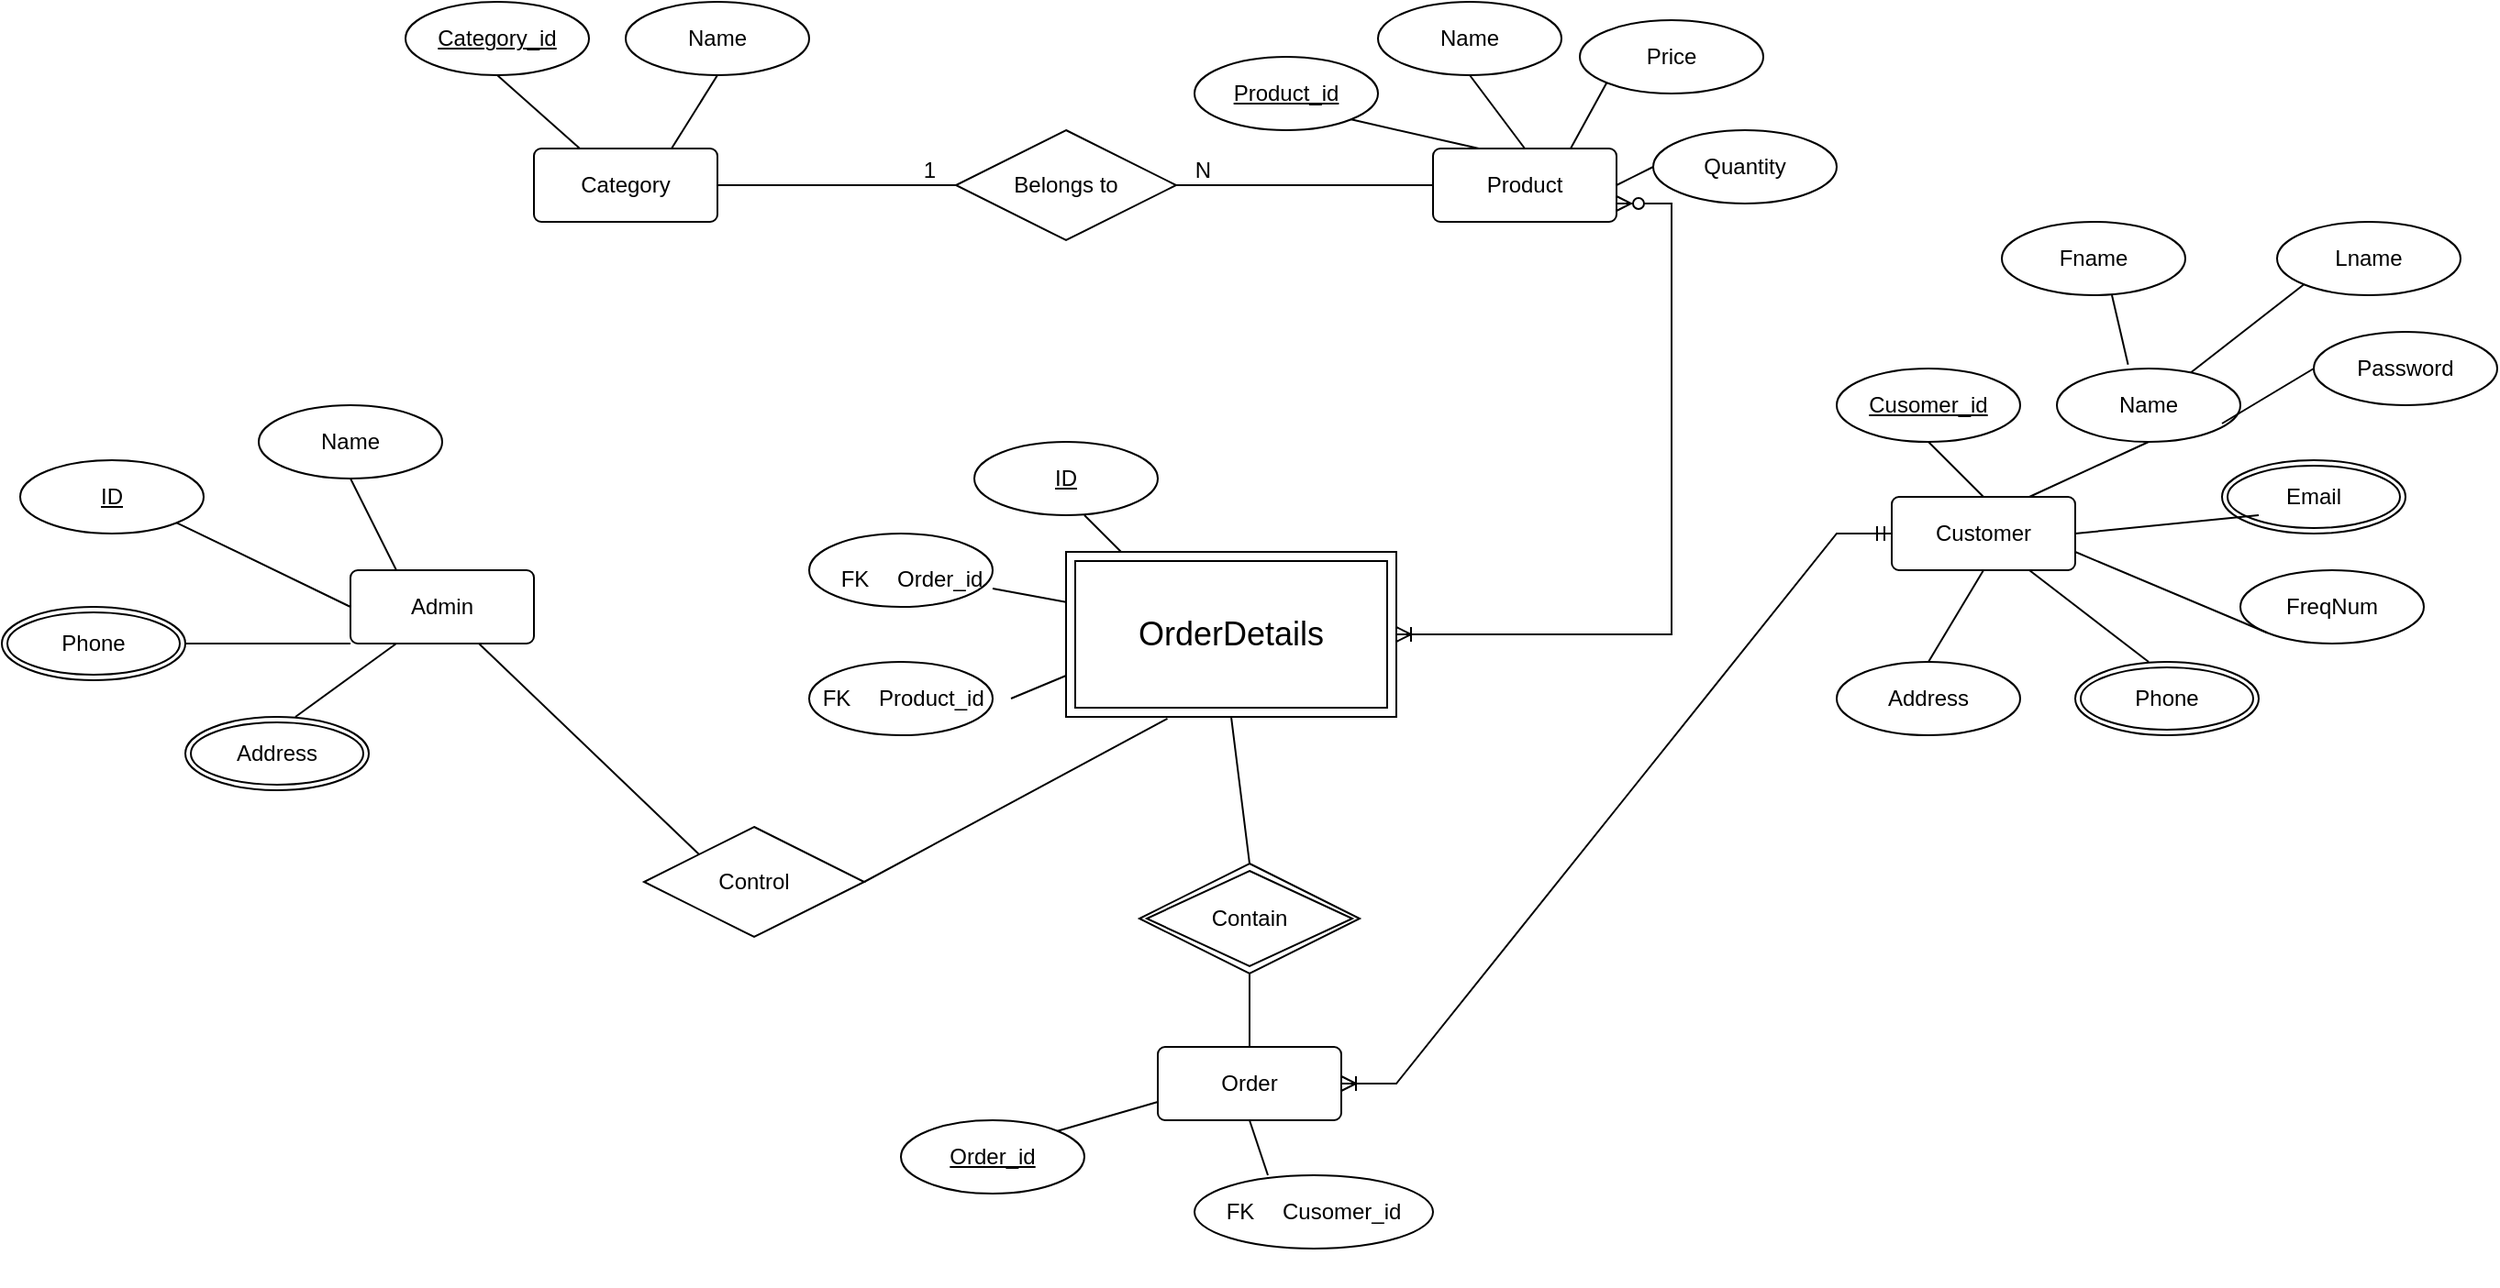 <mxfile version="26.2.2">
  <diagram id="R2lEEEUBdFMjLlhIrx00" name="Page-1">
    <mxGraphModel dx="2748" dy="1098" grid="1" gridSize="10" guides="1" tooltips="1" connect="1" arrows="1" fold="1" page="0" pageScale="1" pageWidth="1169" pageHeight="827" math="0" shadow="0" extFonts="Permanent Marker^https://fonts.googleapis.com/css?family=Permanent+Marker">
      <root>
        <mxCell id="0" />
        <mxCell id="1" parent="0" />
        <mxCell id="Rzq_DDP6c-UKo2eca1ub-1" value="Product" style="rounded=1;arcSize=10;whiteSpace=wrap;html=1;align=center;" parent="1" vertex="1">
          <mxGeometry x="-80" y="200" width="100" height="40" as="geometry" />
        </mxCell>
        <mxCell id="Rzq_DDP6c-UKo2eca1ub-2" value="Customer" style="rounded=1;arcSize=10;whiteSpace=wrap;html=1;align=center;" parent="1" vertex="1">
          <mxGeometry x="170" y="390" width="100" height="40" as="geometry" />
        </mxCell>
        <mxCell id="JLitpc6Swg50_wZY0hE7-1" value="Category" style="rounded=1;arcSize=10;whiteSpace=wrap;html=1;align=center;" parent="1" vertex="1">
          <mxGeometry x="-570" y="200" width="100" height="40" as="geometry" />
        </mxCell>
        <mxCell id="JLitpc6Swg50_wZY0hE7-4" value="Order" style="rounded=1;arcSize=10;whiteSpace=wrap;html=1;align=center;" parent="1" vertex="1">
          <mxGeometry x="-230" y="690" width="100" height="40" as="geometry" />
        </mxCell>
        <mxCell id="JLitpc6Swg50_wZY0hE7-7" value="&lt;font style=&quot;font-size: 18px;&quot;&gt;OrderDetails&lt;/font&gt;" style="shape=ext;margin=3;double=1;whiteSpace=wrap;html=1;align=center;" parent="1" vertex="1">
          <mxGeometry x="-280" y="420" width="180" height="90" as="geometry" />
        </mxCell>
        <mxCell id="zZzf0Nz7zw1-_njM-lTV-2" value="Name" style="ellipse;whiteSpace=wrap;html=1;align=center;" parent="1" vertex="1">
          <mxGeometry x="260" y="320" width="100" height="40" as="geometry" />
        </mxCell>
        <mxCell id="zZzf0Nz7zw1-_njM-lTV-6" value="Cusomer_id" style="ellipse;whiteSpace=wrap;html=1;align=center;fontStyle=4;" parent="1" vertex="1">
          <mxGeometry x="140" y="320" width="100" height="40" as="geometry" />
        </mxCell>
        <mxCell id="zZzf0Nz7zw1-_njM-lTV-9" value="" style="endArrow=none;html=1;rounded=0;exitX=0.5;exitY=1;exitDx=0;exitDy=0;entryX=0.5;entryY=0;entryDx=0;entryDy=0;" parent="1" source="zZzf0Nz7zw1-_njM-lTV-6" target="Rzq_DDP6c-UKo2eca1ub-2" edge="1">
          <mxGeometry relative="1" as="geometry">
            <mxPoint x="60" y="410" as="sourcePoint" />
            <mxPoint x="220" y="410" as="targetPoint" />
          </mxGeometry>
        </mxCell>
        <mxCell id="zZzf0Nz7zw1-_njM-lTV-10" value="" style="endArrow=none;html=1;rounded=0;exitX=0.5;exitY=1;exitDx=0;exitDy=0;entryX=0.75;entryY=0;entryDx=0;entryDy=0;" parent="1" source="zZzf0Nz7zw1-_njM-lTV-2" target="Rzq_DDP6c-UKo2eca1ub-2" edge="1">
          <mxGeometry relative="1" as="geometry">
            <mxPoint x="90" y="380" as="sourcePoint" />
            <mxPoint x="270" y="470" as="targetPoint" />
          </mxGeometry>
        </mxCell>
        <mxCell id="zZzf0Nz7zw1-_njM-lTV-12" value="" style="endArrow=none;html=1;rounded=0;exitX=0.5;exitY=0;exitDx=0;exitDy=0;entryX=0.75;entryY=1;entryDx=0;entryDy=0;" parent="1" target="Rzq_DDP6c-UKo2eca1ub-2" edge="1">
          <mxGeometry relative="1" as="geometry">
            <mxPoint x="310" y="480" as="sourcePoint" />
            <mxPoint x="240" y="450" as="targetPoint" />
          </mxGeometry>
        </mxCell>
        <mxCell id="zZzf0Nz7zw1-_njM-lTV-13" value="" style="endArrow=none;html=1;rounded=0;exitX=0.5;exitY=0;exitDx=0;exitDy=0;entryX=0.5;entryY=1;entryDx=0;entryDy=0;" parent="1" target="Rzq_DDP6c-UKo2eca1ub-2" edge="1">
          <mxGeometry relative="1" as="geometry">
            <mxPoint x="190" y="480" as="sourcePoint" />
            <mxPoint x="250" y="460" as="targetPoint" />
          </mxGeometry>
        </mxCell>
        <mxCell id="zZzf0Nz7zw1-_njM-lTV-15" value="" style="endArrow=none;html=1;rounded=0;exitX=1;exitY=1;exitDx=0;exitDy=0;entryX=0.25;entryY=0;entryDx=0;entryDy=0;" parent="1" source="zZzf0Nz7zw1-_njM-lTV-16" target="Rzq_DDP6c-UKo2eca1ub-1" edge="1">
          <mxGeometry relative="1" as="geometry">
            <mxPoint x="-220" y="210" as="sourcePoint" />
            <mxPoint x="-20" y="200" as="targetPoint" />
          </mxGeometry>
        </mxCell>
        <mxCell id="zZzf0Nz7zw1-_njM-lTV-16" value="Product_id" style="ellipse;whiteSpace=wrap;html=1;align=center;fontStyle=4;" parent="1" vertex="1">
          <mxGeometry x="-210" y="150" width="100" height="40" as="geometry" />
        </mxCell>
        <mxCell id="zZzf0Nz7zw1-_njM-lTV-17" value="Name" style="ellipse;whiteSpace=wrap;html=1;align=center;" parent="1" vertex="1">
          <mxGeometry x="-110" y="120" width="100" height="40" as="geometry" />
        </mxCell>
        <mxCell id="zZzf0Nz7zw1-_njM-lTV-18" value="Price" style="ellipse;whiteSpace=wrap;html=1;align=center;" parent="1" vertex="1">
          <mxGeometry y="130" width="100" height="40" as="geometry" />
        </mxCell>
        <mxCell id="zZzf0Nz7zw1-_njM-lTV-19" value="Quantity" style="ellipse;whiteSpace=wrap;html=1;align=center;" parent="1" vertex="1">
          <mxGeometry x="40" y="190" width="100" height="40" as="geometry" />
        </mxCell>
        <mxCell id="zZzf0Nz7zw1-_njM-lTV-20" value="" style="endArrow=none;html=1;rounded=0;exitX=0.5;exitY=1;exitDx=0;exitDy=0;entryX=0.5;entryY=0;entryDx=0;entryDy=0;" parent="1" source="zZzf0Nz7zw1-_njM-lTV-17" target="Rzq_DDP6c-UKo2eca1ub-1" edge="1">
          <mxGeometry relative="1" as="geometry">
            <mxPoint x="-80" y="170" as="sourcePoint" />
            <mxPoint x="-10" y="210" as="targetPoint" />
          </mxGeometry>
        </mxCell>
        <mxCell id="zZzf0Nz7zw1-_njM-lTV-21" value="" style="endArrow=none;html=1;rounded=0;exitX=0;exitY=1;exitDx=0;exitDy=0;entryX=0.75;entryY=0;entryDx=0;entryDy=0;" parent="1" source="zZzf0Nz7zw1-_njM-lTV-18" target="Rzq_DDP6c-UKo2eca1ub-1" edge="1">
          <mxGeometry relative="1" as="geometry">
            <mxPoint x="60" y="170" as="sourcePoint" />
            <mxPoint x="5" y="210" as="targetPoint" />
          </mxGeometry>
        </mxCell>
        <mxCell id="zZzf0Nz7zw1-_njM-lTV-22" value="" style="endArrow=none;html=1;rounded=0;exitX=0;exitY=0.5;exitDx=0;exitDy=0;entryX=1;entryY=0.5;entryDx=0;entryDy=0;" parent="1" source="zZzf0Nz7zw1-_njM-lTV-19" target="Rzq_DDP6c-UKo2eca1ub-1" edge="1">
          <mxGeometry relative="1" as="geometry">
            <mxPoint x="70" y="230" as="sourcePoint" />
            <mxPoint x="30" y="230" as="targetPoint" />
          </mxGeometry>
        </mxCell>
        <mxCell id="zZzf0Nz7zw1-_njM-lTV-23" value="Category_id" style="ellipse;whiteSpace=wrap;html=1;align=center;fontStyle=4;" parent="1" vertex="1">
          <mxGeometry x="-640" y="120" width="100" height="40" as="geometry" />
        </mxCell>
        <mxCell id="zZzf0Nz7zw1-_njM-lTV-24" value="" style="endArrow=none;html=1;rounded=0;exitX=0.5;exitY=1;exitDx=0;exitDy=0;entryX=0.25;entryY=0;entryDx=0;entryDy=0;" parent="1" source="zZzf0Nz7zw1-_njM-lTV-23" target="JLitpc6Swg50_wZY0hE7-1" edge="1">
          <mxGeometry relative="1" as="geometry">
            <mxPoint x="-730" y="210" as="sourcePoint" />
            <mxPoint x="-530" y="200" as="targetPoint" />
          </mxGeometry>
        </mxCell>
        <mxCell id="zZzf0Nz7zw1-_njM-lTV-25" value="Name" style="ellipse;whiteSpace=wrap;html=1;align=center;" parent="1" vertex="1">
          <mxGeometry x="-520" y="120" width="100" height="40" as="geometry" />
        </mxCell>
        <mxCell id="zZzf0Nz7zw1-_njM-lTV-26" value="" style="endArrow=none;html=1;rounded=0;exitX=0.5;exitY=1;exitDx=0;exitDy=0;entryX=0.75;entryY=0;entryDx=0;entryDy=0;" parent="1" source="zZzf0Nz7zw1-_njM-lTV-25" target="JLitpc6Swg50_wZY0hE7-1" edge="1">
          <mxGeometry relative="1" as="geometry">
            <mxPoint x="-590" y="170" as="sourcePoint" />
            <mxPoint x="-515" y="200" as="targetPoint" />
          </mxGeometry>
        </mxCell>
        <mxCell id="zZzf0Nz7zw1-_njM-lTV-27" value="Belongs to" style="shape=rhombus;perimeter=rhombusPerimeter;whiteSpace=wrap;html=1;align=center;" parent="1" vertex="1">
          <mxGeometry x="-340" y="190" width="120" height="60" as="geometry" />
        </mxCell>
        <mxCell id="zZzf0Nz7zw1-_njM-lTV-28" value="" style="endArrow=none;html=1;rounded=0;entryX=0;entryY=0.5;entryDx=0;entryDy=0;exitX=1;exitY=0.5;exitDx=0;exitDy=0;" parent="1" source="zZzf0Nz7zw1-_njM-lTV-27" target="Rzq_DDP6c-UKo2eca1ub-1" edge="1">
          <mxGeometry relative="1" as="geometry">
            <mxPoint x="-350" y="210" as="sourcePoint" />
            <mxPoint x="-190" y="210" as="targetPoint" />
          </mxGeometry>
        </mxCell>
        <mxCell id="zZzf0Nz7zw1-_njM-lTV-29" value="N" style="resizable=0;html=1;whiteSpace=wrap;align=right;verticalAlign=bottom;" parent="zZzf0Nz7zw1-_njM-lTV-28" connectable="0" vertex="1">
          <mxGeometry x="1" relative="1" as="geometry">
            <mxPoint x="-120" as="offset" />
          </mxGeometry>
        </mxCell>
        <mxCell id="zZzf0Nz7zw1-_njM-lTV-30" value="" style="endArrow=none;html=1;rounded=0;exitX=1;exitY=0.5;exitDx=0;exitDy=0;entryX=0;entryY=0.5;entryDx=0;entryDy=0;" parent="1" source="JLitpc6Swg50_wZY0hE7-1" target="zZzf0Nz7zw1-_njM-lTV-27" edge="1">
          <mxGeometry relative="1" as="geometry">
            <mxPoint x="-350" y="210" as="sourcePoint" />
            <mxPoint x="-190" y="210" as="targetPoint" />
          </mxGeometry>
        </mxCell>
        <mxCell id="zZzf0Nz7zw1-_njM-lTV-31" value="1" style="resizable=0;html=1;whiteSpace=wrap;align=right;verticalAlign=bottom;" parent="zZzf0Nz7zw1-_njM-lTV-30" connectable="0" vertex="1">
          <mxGeometry x="1" relative="1" as="geometry">
            <mxPoint x="-10" as="offset" />
          </mxGeometry>
        </mxCell>
        <mxCell id="iqEW3S5Abbc1LRhvo96I-2" value="Admin" style="rounded=1;arcSize=10;whiteSpace=wrap;html=1;align=center;" vertex="1" parent="1">
          <mxGeometry x="-670" y="430" width="100" height="40" as="geometry" />
        </mxCell>
        <mxCell id="iqEW3S5Abbc1LRhvo96I-3" value="Name" style="ellipse;whiteSpace=wrap;html=1;align=center;" vertex="1" parent="1">
          <mxGeometry x="-720" y="340" width="100" height="40" as="geometry" />
        </mxCell>
        <mxCell id="iqEW3S5Abbc1LRhvo96I-6" value="FreqNum" style="ellipse;whiteSpace=wrap;html=1;align=center;" vertex="1" parent="1">
          <mxGeometry x="360" y="430" width="100" height="40" as="geometry" />
        </mxCell>
        <mxCell id="iqEW3S5Abbc1LRhvo96I-9" value="ID" style="ellipse;whiteSpace=wrap;html=1;align=center;fontStyle=4;" vertex="1" parent="1">
          <mxGeometry x="-850" y="370" width="100" height="40" as="geometry" />
        </mxCell>
        <mxCell id="iqEW3S5Abbc1LRhvo96I-10" value="Fname" style="ellipse;whiteSpace=wrap;html=1;align=center;" vertex="1" parent="1">
          <mxGeometry x="230" y="240" width="100" height="40" as="geometry" />
        </mxCell>
        <mxCell id="iqEW3S5Abbc1LRhvo96I-11" value="Lname" style="ellipse;whiteSpace=wrap;html=1;align=center;" vertex="1" parent="1">
          <mxGeometry x="380" y="240" width="100" height="40" as="geometry" />
        </mxCell>
        <mxCell id="iqEW3S5Abbc1LRhvo96I-12" value="" style="endArrow=none;html=1;rounded=0;entryX=0.388;entryY=-0.052;entryDx=0;entryDy=0;entryPerimeter=0;" edge="1" parent="1" target="zZzf0Nz7zw1-_njM-lTV-2">
          <mxGeometry relative="1" as="geometry">
            <mxPoint x="290" y="280" as="sourcePoint" />
            <mxPoint x="450" y="280" as="targetPoint" />
          </mxGeometry>
        </mxCell>
        <mxCell id="iqEW3S5Abbc1LRhvo96I-13" value="" style="endArrow=none;html=1;rounded=0;entryX=0;entryY=1;entryDx=0;entryDy=0;" edge="1" parent="1" source="zZzf0Nz7zw1-_njM-lTV-2" target="iqEW3S5Abbc1LRhvo96I-11">
          <mxGeometry relative="1" as="geometry">
            <mxPoint x="360" y="340" as="sourcePoint" />
            <mxPoint x="520" y="340" as="targetPoint" />
          </mxGeometry>
        </mxCell>
        <mxCell id="iqEW3S5Abbc1LRhvo96I-14" value="" style="endArrow=none;html=1;rounded=0;entryX=0;entryY=0.5;entryDx=0;entryDy=0;exitX=1;exitY=1;exitDx=0;exitDy=0;" edge="1" parent="1" source="iqEW3S5Abbc1LRhvo96I-9" target="iqEW3S5Abbc1LRhvo96I-2">
          <mxGeometry relative="1" as="geometry">
            <mxPoint x="-750" y="440" as="sourcePoint" />
            <mxPoint x="-590" y="440" as="targetPoint" />
          </mxGeometry>
        </mxCell>
        <mxCell id="iqEW3S5Abbc1LRhvo96I-15" value="" style="endArrow=none;html=1;rounded=0;exitX=0.5;exitY=1;exitDx=0;exitDy=0;entryX=0.25;entryY=0;entryDx=0;entryDy=0;" edge="1" parent="1" source="iqEW3S5Abbc1LRhvo96I-3" target="iqEW3S5Abbc1LRhvo96I-2">
          <mxGeometry relative="1" as="geometry">
            <mxPoint x="-700" y="370" as="sourcePoint" />
            <mxPoint x="-650" y="420" as="targetPoint" />
          </mxGeometry>
        </mxCell>
        <mxCell id="iqEW3S5Abbc1LRhvo96I-19" value="" style="ellipse;whiteSpace=wrap;html=1;align=center;fontStyle=4;" vertex="1" parent="1">
          <mxGeometry x="-210" y="760" width="130" height="40" as="geometry" />
        </mxCell>
        <mxCell id="iqEW3S5Abbc1LRhvo96I-20" value="Contain" style="shape=rhombus;double=1;perimeter=rhombusPerimeter;whiteSpace=wrap;html=1;align=center;" vertex="1" parent="1">
          <mxGeometry x="-240" y="590" width="120" height="60" as="geometry" />
        </mxCell>
        <mxCell id="iqEW3S5Abbc1LRhvo96I-25" value="" style="endArrow=none;html=1;rounded=0;entryX=0.5;entryY=1;entryDx=0;entryDy=0;exitX=0.5;exitY=0;exitDx=0;exitDy=0;" edge="1" parent="1" source="iqEW3S5Abbc1LRhvo96I-20" target="JLitpc6Swg50_wZY0hE7-7">
          <mxGeometry relative="1" as="geometry">
            <mxPoint x="-130" y="600" as="sourcePoint" />
            <mxPoint x="-60" y="630" as="targetPoint" />
          </mxGeometry>
        </mxCell>
        <mxCell id="iqEW3S5Abbc1LRhvo96I-26" value="Phone" style="ellipse;shape=doubleEllipse;margin=3;whiteSpace=wrap;html=1;align=center;" vertex="1" parent="1">
          <mxGeometry x="270" y="480" width="100" height="40" as="geometry" />
        </mxCell>
        <mxCell id="iqEW3S5Abbc1LRhvo96I-29" value="" style="endArrow=none;html=1;rounded=0;entryX=0;entryY=1;entryDx=0;entryDy=0;exitX=1;exitY=0.75;exitDx=0;exitDy=0;" edge="1" parent="1" source="Rzq_DDP6c-UKo2eca1ub-2" target="iqEW3S5Abbc1LRhvo96I-6">
          <mxGeometry relative="1" as="geometry">
            <mxPoint x="310" y="430" as="sourcePoint" />
            <mxPoint x="370" y="460" as="targetPoint" />
          </mxGeometry>
        </mxCell>
        <mxCell id="iqEW3S5Abbc1LRhvo96I-31" value="Control" style="shape=rhombus;perimeter=rhombusPerimeter;whiteSpace=wrap;html=1;align=center;" vertex="1" parent="1">
          <mxGeometry x="-510" y="570" width="120" height="60" as="geometry" />
        </mxCell>
        <mxCell id="iqEW3S5Abbc1LRhvo96I-32" value="Email" style="ellipse;shape=doubleEllipse;margin=3;whiteSpace=wrap;html=1;align=center;" vertex="1" parent="1">
          <mxGeometry x="350" y="370" width="100" height="40" as="geometry" />
        </mxCell>
        <mxCell id="iqEW3S5Abbc1LRhvo96I-33" value="Address" style="ellipse;whiteSpace=wrap;html=1;align=center;" vertex="1" parent="1">
          <mxGeometry x="140" y="480" width="100" height="40" as="geometry" />
        </mxCell>
        <mxCell id="iqEW3S5Abbc1LRhvo96I-34" value="" style="endArrow=none;html=1;rounded=0;exitX=1;exitY=0.5;exitDx=0;exitDy=0;" edge="1" parent="1" source="Rzq_DDP6c-UKo2eca1ub-2">
          <mxGeometry relative="1" as="geometry">
            <mxPoint x="270" y="400" as="sourcePoint" />
            <mxPoint x="370" y="400" as="targetPoint" />
          </mxGeometry>
        </mxCell>
        <mxCell id="iqEW3S5Abbc1LRhvo96I-35" value="Password" style="ellipse;whiteSpace=wrap;html=1;align=center;" vertex="1" parent="1">
          <mxGeometry x="400" y="300" width="100" height="40" as="geometry" />
        </mxCell>
        <mxCell id="iqEW3S5Abbc1LRhvo96I-36" value="" style="endArrow=none;html=1;rounded=0;entryX=0;entryY=0.5;entryDx=0;entryDy=0;" edge="1" parent="1" target="iqEW3S5Abbc1LRhvo96I-35">
          <mxGeometry relative="1" as="geometry">
            <mxPoint x="350" y="350" as="sourcePoint" />
            <mxPoint x="510" y="350" as="targetPoint" />
          </mxGeometry>
        </mxCell>
        <mxCell id="iqEW3S5Abbc1LRhvo96I-37" value="Order_id" style="ellipse;whiteSpace=wrap;html=1;align=center;fontStyle=4;" vertex="1" parent="1">
          <mxGeometry x="-370" y="730" width="100" height="40" as="geometry" />
        </mxCell>
        <mxCell id="iqEW3S5Abbc1LRhvo96I-39" value="" style="endArrow=none;html=1;rounded=0;exitX=0.5;exitY=1;exitDx=0;exitDy=0;entryX=0.5;entryY=0;entryDx=0;entryDy=0;" edge="1" parent="1" source="iqEW3S5Abbc1LRhvo96I-20" target="JLitpc6Swg50_wZY0hE7-4">
          <mxGeometry relative="1" as="geometry">
            <mxPoint x="-290" y="560" as="sourcePoint" />
            <mxPoint x="-200" y="680" as="targetPoint" />
          </mxGeometry>
        </mxCell>
        <mxCell id="iqEW3S5Abbc1LRhvo96I-40" value="" style="shape=table;startSize=0;container=1;collapsible=1;childLayout=tableLayout;fixedRows=1;rowLines=0;fontStyle=0;align=center;resizeLast=1;strokeColor=none;fillColor=none;collapsible=0;" vertex="1" parent="1">
          <mxGeometry x="-200" y="740" width="110" height="80" as="geometry" />
        </mxCell>
        <mxCell id="iqEW3S5Abbc1LRhvo96I-41" value="" style="shape=tableRow;horizontal=0;startSize=0;swimlaneHead=0;swimlaneBody=0;fillColor=none;collapsible=0;dropTarget=0;points=[[0,0.5],[1,0.5]];portConstraint=eastwest;top=0;left=0;right=0;bottom=0;" vertex="1" parent="iqEW3S5Abbc1LRhvo96I-40">
          <mxGeometry width="110" height="80" as="geometry" />
        </mxCell>
        <mxCell id="iqEW3S5Abbc1LRhvo96I-42" value="FK" style="shape=partialRectangle;connectable=0;fillColor=none;top=0;left=0;bottom=0;right=0;fontStyle=0;overflow=hidden;whiteSpace=wrap;html=1;" vertex="1" parent="iqEW3S5Abbc1LRhvo96I-41">
          <mxGeometry width="30" height="80" as="geometry">
            <mxRectangle width="30" height="80" as="alternateBounds" />
          </mxGeometry>
        </mxCell>
        <mxCell id="iqEW3S5Abbc1LRhvo96I-43" value="Cusomer_id" style="shape=partialRectangle;connectable=0;fillColor=none;top=0;left=0;bottom=0;right=0;align=left;spacingLeft=6;fontStyle=0;overflow=hidden;whiteSpace=wrap;html=1;" vertex="1" parent="iqEW3S5Abbc1LRhvo96I-41">
          <mxGeometry x="30" width="80" height="80" as="geometry">
            <mxRectangle width="80" height="80" as="alternateBounds" />
          </mxGeometry>
        </mxCell>
        <mxCell id="iqEW3S5Abbc1LRhvo96I-45" value="" style="endArrow=none;html=1;rounded=0;exitX=0;exitY=0.75;exitDx=0;exitDy=0;entryX=1;entryY=0;entryDx=0;entryDy=0;" edge="1" parent="1" source="JLitpc6Swg50_wZY0hE7-4" target="iqEW3S5Abbc1LRhvo96I-37">
          <mxGeometry relative="1" as="geometry">
            <mxPoint x="-310" y="810" as="sourcePoint" />
            <mxPoint x="-230" y="770" as="targetPoint" />
          </mxGeometry>
        </mxCell>
        <mxCell id="iqEW3S5Abbc1LRhvo96I-46" value="" style="ellipse;whiteSpace=wrap;html=1;align=center;" vertex="1" parent="1">
          <mxGeometry x="-420" y="410" width="100" height="40" as="geometry" />
        </mxCell>
        <mxCell id="iqEW3S5Abbc1LRhvo96I-51" value="ID" style="ellipse;whiteSpace=wrap;html=1;align=center;fontStyle=4;" vertex="1" parent="1">
          <mxGeometry x="-330" y="360" width="100" height="40" as="geometry" />
        </mxCell>
        <mxCell id="iqEW3S5Abbc1LRhvo96I-63" value="&lt;span style=&quot;color: rgba(0, 0, 0, 0); font-family: monospace; font-size: 0px; text-align: start; text-wrap-mode: nowrap;&quot;&gt;%3CmxGraphModel%3E%3Croot%3E%3CmxCell%20id%3D%220%22%2F%3E%3CmxCell%20id%3D%221%22%20parent%3D%220%22%2F%3E%3CmxCell%20id%3D%222%22%20value%3D%22%22%20style%3D%22shape%3Dtable%3BstartSize%3D0%3Bcontainer%3D1%3Bcollapsible%3D1%3BchildLayout%3DtableLayout%3BfixedRows%3D1%3BrowLines%3D0%3BfontStyle%3D0%3Balign%3Dcenter%3BresizeLast%3D1%3BstrokeColor%3Dnone%3BfillColor%3Dnone%3Bcollapsible%3D0%3B%22%20vertex%3D%221%22%20parent%3D%221%22%3E%3CmxGeometry%20x%3D%22-370%22%20y%3D%22815%22%20width%3D%22180%22%20height%3D%2230%22%20as%3D%22geometry%22%2F%3E%3C%2FmxCell%3E%3CmxCell%20id%3D%223%22%20value%3D%22%22%20style%3D%22shape%3DtableRow%3Bhorizontal%3D0%3BstartSize%3D0%3BswimlaneHead%3D0%3BswimlaneBody%3D0%3BfillColor%3Dnone%3Bcollapsible%3D0%3BdropTarget%3D0%3Bpoints%3D%5B%5B0%2C0.5%5D%2C%5B1%2C0.5%5D%5D%3BportConstraint%3Deastwest%3Btop%3D0%3Bleft%3D0%3Bright%3D0%3Bbottom%3D0%3B%22%20vertex%3D%221%22%20parent%3D%222%22%3E%3CmxGeometry%20width%3D%22180%22%20height%3D%2230%22%20as%3D%22geometry%22%2F%3E%3C%2FmxCell%3E%3CmxCell%20id%3D%224%22%20value%3D%22FK%22%20style%3D%22shape%3DpartialRectangle%3Bconnectable%3D0%3BfillColor%3Dnone%3Btop%3D0%3Bleft%3D0%3Bbottom%3D0%3Bright%3D0%3BfontStyle%3D0%3Boverflow%3Dhidden%3BwhiteSpace%3Dwrap%3Bhtml%3D1%3B%22%20vertex%3D%221%22%20parent%3D%223%22%3E%3CmxGeometry%20width%3D%2230%22%20height%3D%2230%22%20as%3D%22geometry%22%3E%3CmxRectangle%20width%3D%2230%22%20height%3D%2230%22%20as%3D%22alternateBounds%22%2F%3E%3C%2FmxGeometry%3E%3C%2FmxCell%3E%3CmxCell%20id%3D%225%22%20value%3D%22Order_id%22%20style%3D%22shape%3DpartialRectangle%3Bconnectable%3D0%3BfillColor%3Dnone%3Btop%3D0%3Bleft%3D0%3Bbottom%3D0%3Bright%3D0%3Balign%3Dleft%3BspacingLeft%3D6%3BfontStyle%3D0%3Boverflow%3Dhidden%3BwhiteSpace%3Dwrap%3Bhtml%3D1%3B%22%20vertex%3D%221%22%20parent%3D%223%22%3E%3CmxGeometry%20x%3D%2230%22%20width%3D%22150%22%20height%3D%2230%22%20as%3D%22geometry%22%3E%3CmxRectangle%20width%3D%22150%22%20height%3D%2230%22%20as%3D%22alternateBounds%22%2F%3E%3C%2FmxGeometry%3E%3C%2FmxCell%3E%3C%2Froot%3E%3C%2FmxGraphModel%3E&lt;/span&gt;" style="ellipse;whiteSpace=wrap;html=1;align=center;" vertex="1" parent="1">
          <mxGeometry x="-420" y="480" width="100" height="40" as="geometry" />
        </mxCell>
        <mxCell id="iqEW3S5Abbc1LRhvo96I-64" value="" style="shape=table;startSize=0;container=1;collapsible=1;childLayout=tableLayout;fixedRows=1;rowLines=0;fontStyle=0;align=center;resizeLast=1;strokeColor=none;fillColor=none;collapsible=0;" vertex="1" parent="1">
          <mxGeometry x="-420" y="467.5" width="180" height="65" as="geometry" />
        </mxCell>
        <mxCell id="iqEW3S5Abbc1LRhvo96I-65" value="" style="shape=tableRow;horizontal=0;startSize=0;swimlaneHead=0;swimlaneBody=0;fillColor=none;collapsible=0;dropTarget=0;points=[[0,0.5],[1,0.5]];portConstraint=eastwest;top=0;left=0;right=0;bottom=0;" vertex="1" parent="iqEW3S5Abbc1LRhvo96I-64">
          <mxGeometry width="180" height="65" as="geometry" />
        </mxCell>
        <mxCell id="iqEW3S5Abbc1LRhvo96I-66" value="FK" style="shape=partialRectangle;connectable=0;fillColor=none;top=0;left=0;bottom=0;right=0;fontStyle=0;overflow=hidden;whiteSpace=wrap;html=1;" vertex="1" parent="iqEW3S5Abbc1LRhvo96I-65">
          <mxGeometry width="30" height="65" as="geometry">
            <mxRectangle width="30" height="65" as="alternateBounds" />
          </mxGeometry>
        </mxCell>
        <mxCell id="iqEW3S5Abbc1LRhvo96I-67" value="Product_id" style="shape=partialRectangle;connectable=0;fillColor=none;top=0;left=0;bottom=0;right=0;align=left;spacingLeft=6;fontStyle=0;overflow=hidden;whiteSpace=wrap;html=1;" vertex="1" parent="iqEW3S5Abbc1LRhvo96I-65">
          <mxGeometry x="30" width="150" height="65" as="geometry">
            <mxRectangle width="150" height="65" as="alternateBounds" />
          </mxGeometry>
        </mxCell>
        <mxCell id="iqEW3S5Abbc1LRhvo96I-70" value="Phone" style="ellipse;shape=doubleEllipse;margin=3;whiteSpace=wrap;html=1;align=center;" vertex="1" parent="1">
          <mxGeometry x="-860" y="450" width="100" height="40" as="geometry" />
        </mxCell>
        <mxCell id="iqEW3S5Abbc1LRhvo96I-71" value="Address" style="ellipse;shape=doubleEllipse;margin=3;whiteSpace=wrap;html=1;align=center;" vertex="1" parent="1">
          <mxGeometry x="-760" y="510" width="100" height="40" as="geometry" />
        </mxCell>
        <mxCell id="iqEW3S5Abbc1LRhvo96I-72" value="" style="endArrow=none;html=1;rounded=0;" edge="1" parent="1">
          <mxGeometry relative="1" as="geometry">
            <mxPoint x="-760" y="470" as="sourcePoint" />
            <mxPoint x="-670" y="470" as="targetPoint" />
          </mxGeometry>
        </mxCell>
        <mxCell id="iqEW3S5Abbc1LRhvo96I-73" value="" style="endArrow=none;html=1;rounded=0;entryX=0.25;entryY=1;entryDx=0;entryDy=0;" edge="1" parent="1" target="iqEW3S5Abbc1LRhvo96I-2">
          <mxGeometry relative="1" as="geometry">
            <mxPoint x="-700" y="510" as="sourcePoint" />
            <mxPoint x="-540" y="510" as="targetPoint" />
          </mxGeometry>
        </mxCell>
        <mxCell id="iqEW3S5Abbc1LRhvo96I-47" value="" style="shape=table;startSize=0;container=1;collapsible=1;childLayout=tableLayout;fixedRows=1;rowLines=0;fontStyle=0;align=center;resizeLast=1;strokeColor=none;fillColor=none;collapsible=0;" vertex="1" parent="1">
          <mxGeometry x="-410" y="420" width="180" height="30" as="geometry" />
        </mxCell>
        <mxCell id="iqEW3S5Abbc1LRhvo96I-48" value="" style="shape=tableRow;horizontal=0;startSize=0;swimlaneHead=0;swimlaneBody=0;fillColor=none;collapsible=0;dropTarget=0;points=[[0,0.5],[1,0.5]];portConstraint=eastwest;top=0;left=0;right=0;bottom=0;" vertex="1" parent="iqEW3S5Abbc1LRhvo96I-47">
          <mxGeometry width="180" height="30" as="geometry" />
        </mxCell>
        <mxCell id="iqEW3S5Abbc1LRhvo96I-49" value="FK" style="shape=partialRectangle;connectable=0;fillColor=none;top=0;left=0;bottom=0;right=0;fontStyle=0;overflow=hidden;whiteSpace=wrap;html=1;" vertex="1" parent="iqEW3S5Abbc1LRhvo96I-48">
          <mxGeometry width="30" height="30" as="geometry">
            <mxRectangle width="30" height="30" as="alternateBounds" />
          </mxGeometry>
        </mxCell>
        <mxCell id="iqEW3S5Abbc1LRhvo96I-50" value="Order_id" style="shape=partialRectangle;connectable=0;fillColor=none;top=0;left=0;bottom=0;right=0;align=left;spacingLeft=6;fontStyle=0;overflow=hidden;whiteSpace=wrap;html=1;" vertex="1" parent="iqEW3S5Abbc1LRhvo96I-48">
          <mxGeometry x="30" width="150" height="30" as="geometry">
            <mxRectangle width="150" height="30" as="alternateBounds" />
          </mxGeometry>
        </mxCell>
        <mxCell id="iqEW3S5Abbc1LRhvo96I-89" value="" style="endArrow=none;html=1;rounded=0;" edge="1" parent="1">
          <mxGeometry relative="1" as="geometry">
            <mxPoint x="-180" y="730" as="sourcePoint" />
            <mxPoint x="-170" y="760" as="targetPoint" />
          </mxGeometry>
        </mxCell>
        <mxCell id="iqEW3S5Abbc1LRhvo96I-90" value="" style="endArrow=none;html=1;rounded=0;" edge="1" parent="1">
          <mxGeometry relative="1" as="geometry">
            <mxPoint x="-270" y="400" as="sourcePoint" />
            <mxPoint x="-260" y="420" as="targetPoint" />
            <Array as="points">
              <mxPoint x="-250" y="420" />
            </Array>
          </mxGeometry>
        </mxCell>
        <mxCell id="iqEW3S5Abbc1LRhvo96I-93" value="" style="endArrow=none;html=1;rounded=0;entryX=0.722;entryY=0.911;entryDx=0;entryDy=0;entryPerimeter=0;" edge="1" parent="1" target="iqEW3S5Abbc1LRhvo96I-48">
          <mxGeometry relative="1" as="geometry">
            <mxPoint x="-320" y="440" as="sourcePoint" />
            <mxPoint x="-150" y="440" as="targetPoint" />
          </mxGeometry>
        </mxCell>
        <mxCell id="iqEW3S5Abbc1LRhvo96I-94" value="" style="endArrow=none;html=1;rounded=0;entryX=0;entryY=0.75;entryDx=0;entryDy=0;" edge="1" parent="1" target="JLitpc6Swg50_wZY0hE7-7">
          <mxGeometry relative="1" as="geometry">
            <mxPoint x="-310" y="500" as="sourcePoint" />
            <mxPoint x="-150" y="500" as="targetPoint" />
          </mxGeometry>
        </mxCell>
        <mxCell id="iqEW3S5Abbc1LRhvo96I-97" value="" style="edgeStyle=entityRelationEdgeStyle;fontSize=12;html=1;endArrow=ERoneToMany;startArrow=ERmandOne;rounded=0;entryX=1;entryY=0.5;entryDx=0;entryDy=0;" edge="1" parent="1" source="Rzq_DDP6c-UKo2eca1ub-2" target="JLitpc6Swg50_wZY0hE7-4">
          <mxGeometry width="100" height="100" relative="1" as="geometry">
            <mxPoint x="40" y="870" as="sourcePoint" />
            <mxPoint x="140" y="770" as="targetPoint" />
          </mxGeometry>
        </mxCell>
        <mxCell id="iqEW3S5Abbc1LRhvo96I-98" value="" style="edgeStyle=entityRelationEdgeStyle;fontSize=12;html=1;endArrow=ERoneToMany;startArrow=ERzeroToMany;rounded=0;entryX=1;entryY=0.5;entryDx=0;entryDy=0;exitX=1;exitY=1;exitDx=0;exitDy=0;" edge="1" parent="1" target="JLitpc6Swg50_wZY0hE7-7">
          <mxGeometry width="100" height="100" relative="1" as="geometry">
            <mxPoint x="20" y="230" as="sourcePoint" />
            <mxPoint x="-100" y="432.5" as="targetPoint" />
            <Array as="points">
              <mxPoint x="-20" y="280" />
              <mxPoint x="-20" y="290" />
            </Array>
          </mxGeometry>
        </mxCell>
        <mxCell id="iqEW3S5Abbc1LRhvo96I-99" value="" style="endArrow=none;html=1;rounded=0;entryX=0;entryY=0;entryDx=0;entryDy=0;" edge="1" parent="1" target="iqEW3S5Abbc1LRhvo96I-31">
          <mxGeometry relative="1" as="geometry">
            <mxPoint x="-600" y="470" as="sourcePoint" />
            <mxPoint x="-440" y="470" as="targetPoint" />
          </mxGeometry>
        </mxCell>
        <mxCell id="iqEW3S5Abbc1LRhvo96I-100" value="" style="endArrow=none;html=1;rounded=0;entryX=0.307;entryY=1.01;entryDx=0;entryDy=0;entryPerimeter=0;" edge="1" parent="1" target="JLitpc6Swg50_wZY0hE7-7">
          <mxGeometry relative="1" as="geometry">
            <mxPoint x="-390" y="600" as="sourcePoint" />
            <mxPoint x="-230" y="600" as="targetPoint" />
          </mxGeometry>
        </mxCell>
      </root>
    </mxGraphModel>
  </diagram>
</mxfile>
